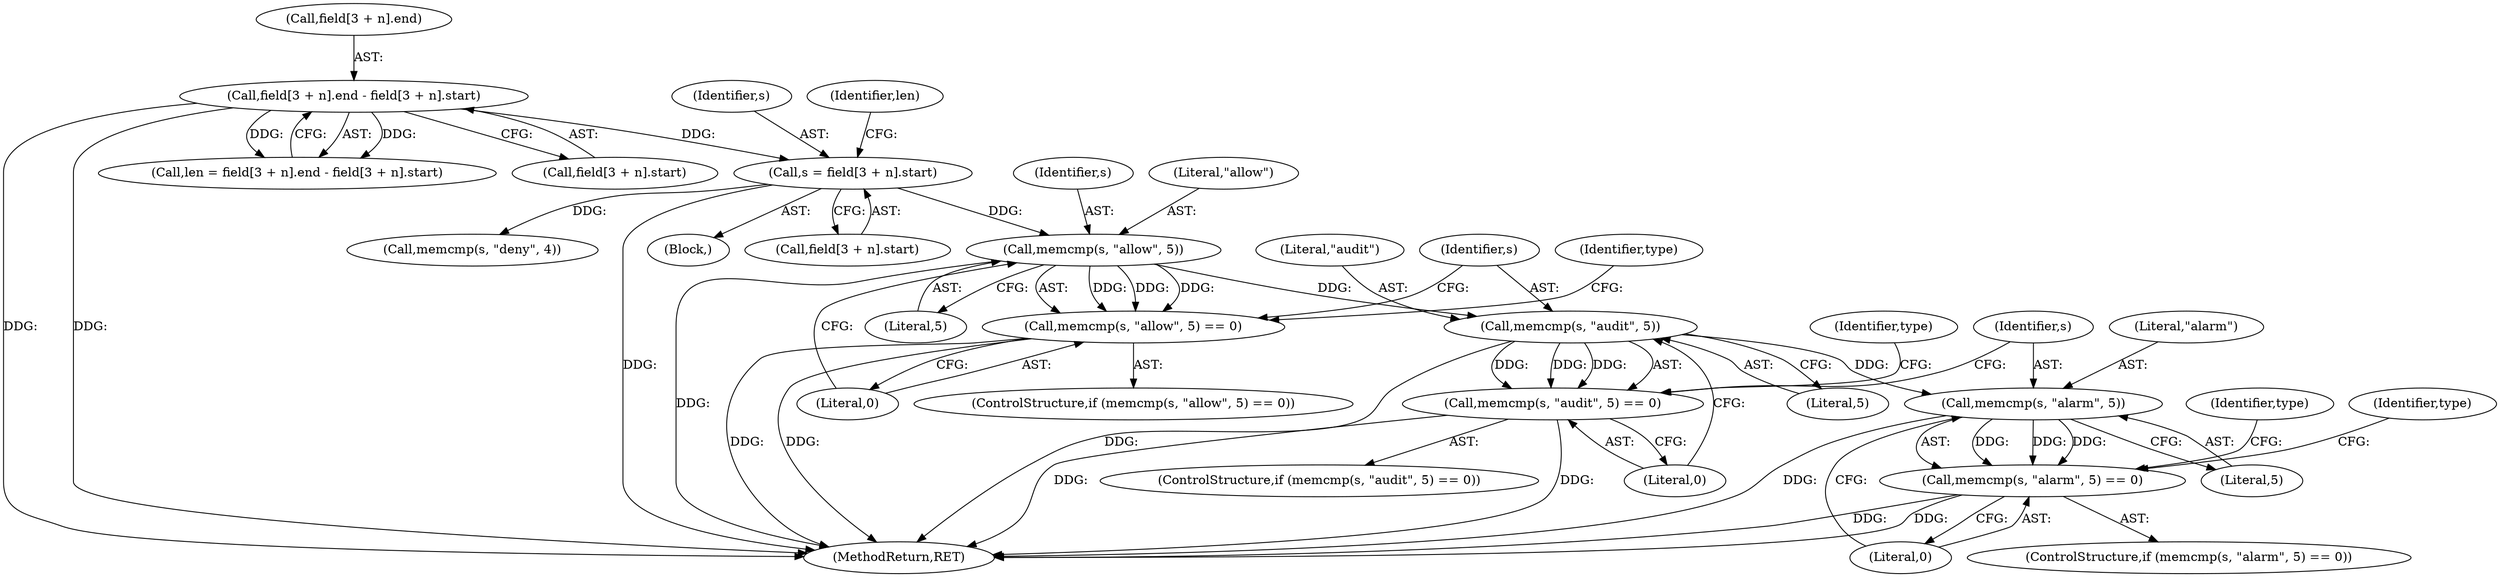 digraph "0_libarchive_15bf44fd2c1ad0e3fd87048b3fcc90c4dcff1175@API" {
"1000911" [label="(Call,memcmp(s, \"allow\", 5))"];
"1000859" [label="(Call,s = field[3 + n].start)"];
"1000870" [label="(Call,field[3 + n].end - field[3 + n].start)"];
"1000910" [label="(Call,memcmp(s, \"allow\", 5) == 0)"];
"1000922" [label="(Call,memcmp(s, \"audit\", 5))"];
"1000921" [label="(Call,memcmp(s, \"audit\", 5) == 0)"];
"1000933" [label="(Call,memcmp(s, \"alarm\", 5))"];
"1000932" [label="(Call,memcmp(s, \"alarm\", 5) == 0)"];
"1000931" [label="(ControlStructure,if (memcmp(s, \"alarm\", 5) == 0))"];
"1000910" [label="(Call,memcmp(s, \"allow\", 5) == 0)"];
"1000860" [label="(Identifier,s)"];
"1000878" [label="(Call,field[3 + n].start)"];
"1000870" [label="(Call,field[3 + n].end - field[3 + n].start)"];
"1000926" [label="(Literal,0)"];
"1000871" [label="(Call,field[3 + n].end)"];
"1000911" [label="(Call,memcmp(s, \"allow\", 5))"];
"1000912" [label="(Identifier,s)"];
"1000925" [label="(Literal,5)"];
"1000939" [label="(Identifier,type)"];
"1000933" [label="(Call,memcmp(s, \"alarm\", 5))"];
"1000913" [label="(Literal,\"allow\")"];
"1000861" [label="(Call,field[3 + n].start)"];
"1000935" [label="(Literal,\"alarm\")"];
"1000895" [label="(Call,memcmp(s, \"deny\", 4))"];
"1000921" [label="(Call,memcmp(s, \"audit\", 5) == 0)"];
"1000924" [label="(Literal,\"audit\")"];
"1000923" [label="(Identifier,s)"];
"1000909" [label="(ControlStructure,if (memcmp(s, \"allow\", 5) == 0))"];
"1000937" [label="(Literal,0)"];
"1000920" [label="(ControlStructure,if (memcmp(s, \"audit\", 5) == 0))"];
"1000914" [label="(Literal,5)"];
"1000859" [label="(Call,s = field[3 + n].start)"];
"1000928" [label="(Identifier,type)"];
"1000869" [label="(Identifier,len)"];
"1000922" [label="(Call,memcmp(s, \"audit\", 5))"];
"1000932" [label="(Call,memcmp(s, \"alarm\", 5) == 0)"];
"1000868" [label="(Call,len = field[3 + n].end - field[3 + n].start)"];
"1000936" [label="(Literal,5)"];
"1001007" [label="(MethodReturn,RET)"];
"1000934" [label="(Identifier,s)"];
"1000943" [label="(Identifier,type)"];
"1000917" [label="(Identifier,type)"];
"1000915" [label="(Literal,0)"];
"1000683" [label="(Block,)"];
"1000911" -> "1000910"  [label="AST: "];
"1000911" -> "1000914"  [label="CFG: "];
"1000912" -> "1000911"  [label="AST: "];
"1000913" -> "1000911"  [label="AST: "];
"1000914" -> "1000911"  [label="AST: "];
"1000915" -> "1000911"  [label="CFG: "];
"1000911" -> "1001007"  [label="DDG: "];
"1000911" -> "1000910"  [label="DDG: "];
"1000911" -> "1000910"  [label="DDG: "];
"1000911" -> "1000910"  [label="DDG: "];
"1000859" -> "1000911"  [label="DDG: "];
"1000911" -> "1000922"  [label="DDG: "];
"1000859" -> "1000683"  [label="AST: "];
"1000859" -> "1000861"  [label="CFG: "];
"1000860" -> "1000859"  [label="AST: "];
"1000861" -> "1000859"  [label="AST: "];
"1000869" -> "1000859"  [label="CFG: "];
"1000859" -> "1001007"  [label="DDG: "];
"1000870" -> "1000859"  [label="DDG: "];
"1000859" -> "1000895"  [label="DDG: "];
"1000870" -> "1000868"  [label="AST: "];
"1000870" -> "1000878"  [label="CFG: "];
"1000871" -> "1000870"  [label="AST: "];
"1000878" -> "1000870"  [label="AST: "];
"1000868" -> "1000870"  [label="CFG: "];
"1000870" -> "1001007"  [label="DDG: "];
"1000870" -> "1001007"  [label="DDG: "];
"1000870" -> "1000868"  [label="DDG: "];
"1000870" -> "1000868"  [label="DDG: "];
"1000910" -> "1000909"  [label="AST: "];
"1000910" -> "1000915"  [label="CFG: "];
"1000915" -> "1000910"  [label="AST: "];
"1000917" -> "1000910"  [label="CFG: "];
"1000923" -> "1000910"  [label="CFG: "];
"1000910" -> "1001007"  [label="DDG: "];
"1000910" -> "1001007"  [label="DDG: "];
"1000922" -> "1000921"  [label="AST: "];
"1000922" -> "1000925"  [label="CFG: "];
"1000923" -> "1000922"  [label="AST: "];
"1000924" -> "1000922"  [label="AST: "];
"1000925" -> "1000922"  [label="AST: "];
"1000926" -> "1000922"  [label="CFG: "];
"1000922" -> "1001007"  [label="DDG: "];
"1000922" -> "1000921"  [label="DDG: "];
"1000922" -> "1000921"  [label="DDG: "];
"1000922" -> "1000921"  [label="DDG: "];
"1000922" -> "1000933"  [label="DDG: "];
"1000921" -> "1000920"  [label="AST: "];
"1000921" -> "1000926"  [label="CFG: "];
"1000926" -> "1000921"  [label="AST: "];
"1000928" -> "1000921"  [label="CFG: "];
"1000934" -> "1000921"  [label="CFG: "];
"1000921" -> "1001007"  [label="DDG: "];
"1000921" -> "1001007"  [label="DDG: "];
"1000933" -> "1000932"  [label="AST: "];
"1000933" -> "1000936"  [label="CFG: "];
"1000934" -> "1000933"  [label="AST: "];
"1000935" -> "1000933"  [label="AST: "];
"1000936" -> "1000933"  [label="AST: "];
"1000937" -> "1000933"  [label="CFG: "];
"1000933" -> "1001007"  [label="DDG: "];
"1000933" -> "1000932"  [label="DDG: "];
"1000933" -> "1000932"  [label="DDG: "];
"1000933" -> "1000932"  [label="DDG: "];
"1000932" -> "1000931"  [label="AST: "];
"1000932" -> "1000937"  [label="CFG: "];
"1000937" -> "1000932"  [label="AST: "];
"1000939" -> "1000932"  [label="CFG: "];
"1000943" -> "1000932"  [label="CFG: "];
"1000932" -> "1001007"  [label="DDG: "];
"1000932" -> "1001007"  [label="DDG: "];
}

